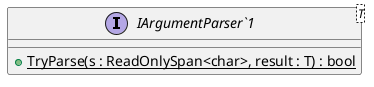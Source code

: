 @startuml IArgumentParser`1
interface IArgumentParser`1<T>  {
    + {static} TryParse(s : ReadOnlySpan<char>, result : T) : bool
}
@enduml